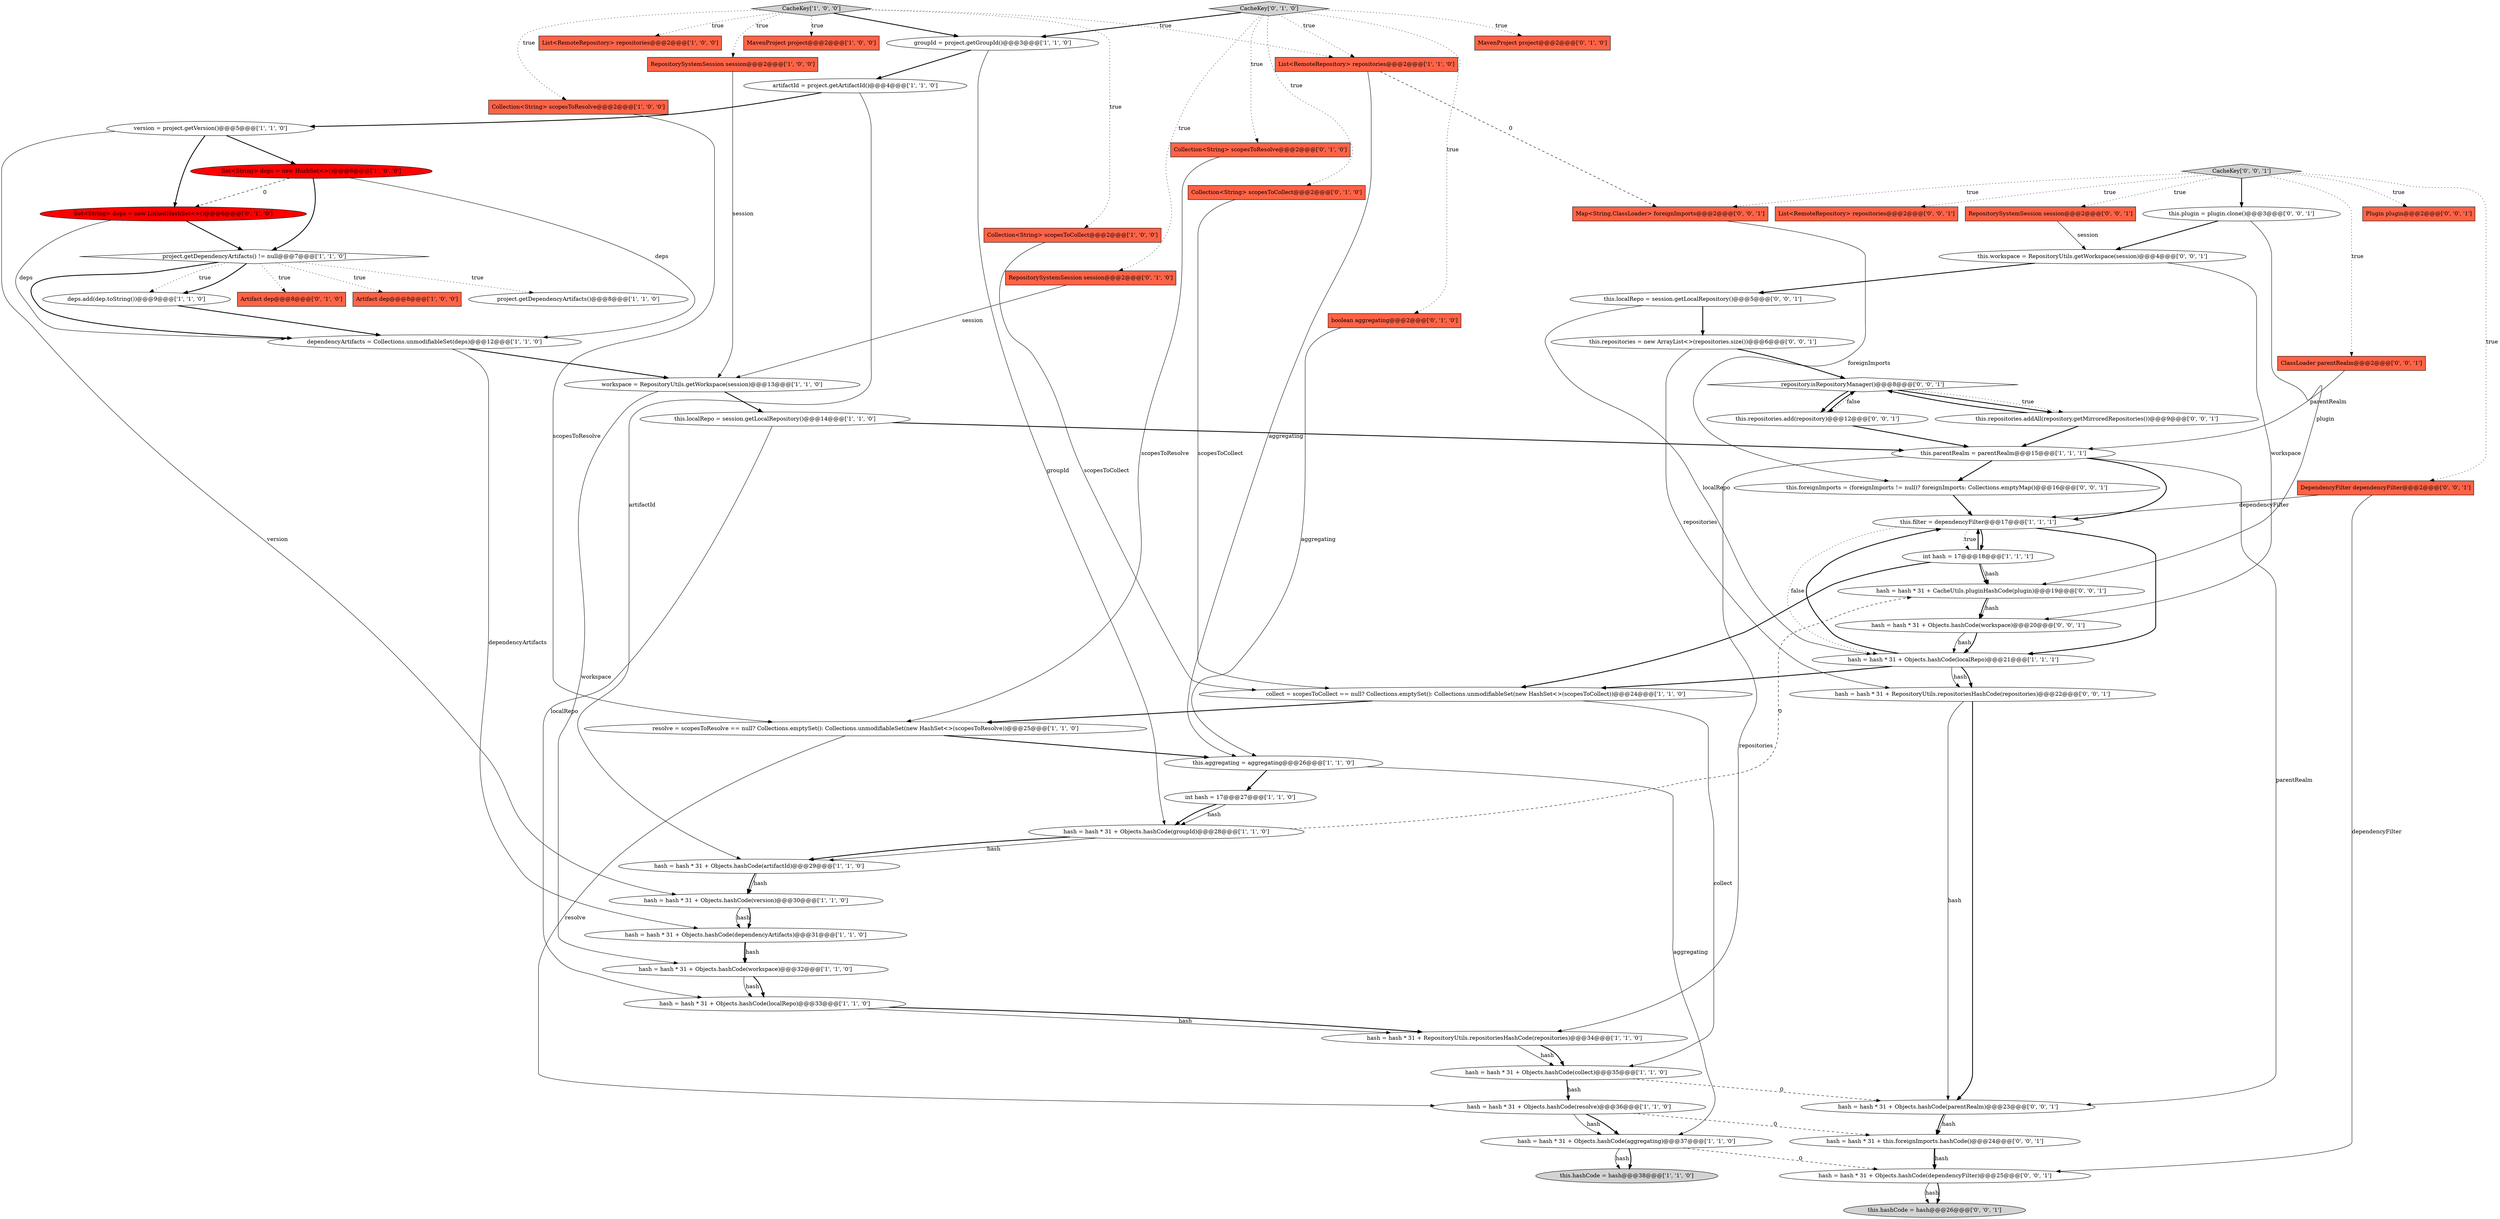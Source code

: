 digraph {
8 [style = filled, label = "List<RemoteRepository> repositories@@@2@@@['1', '0', '0']", fillcolor = tomato, shape = box image = "AAA0AAABBB1BBB"];
23 [style = filled, label = "hash = hash * 31 + Objects.hashCode(collect)@@@35@@@['1', '1', '0']", fillcolor = white, shape = ellipse image = "AAA0AAABBB1BBB"];
25 [style = filled, label = "RepositorySystemSession session@@@2@@@['1', '0', '0']", fillcolor = tomato, shape = box image = "AAA0AAABBB1BBB"];
16 [style = filled, label = "dependencyArtifacts = Collections.unmodifiableSet(deps)@@@12@@@['1', '1', '0']", fillcolor = white, shape = ellipse image = "AAA0AAABBB1BBB"];
2 [style = filled, label = "int hash = 17@@@18@@@['1', '1', '1']", fillcolor = white, shape = ellipse image = "AAA0AAABBB1BBB"];
12 [style = filled, label = "this.hashCode = hash@@@38@@@['1', '1', '0']", fillcolor = lightgray, shape = ellipse image = "AAA0AAABBB1BBB"];
40 [style = filled, label = "Artifact dep@@@8@@@['0', '1', '0']", fillcolor = tomato, shape = box image = "AAA0AAABBB2BBB"];
51 [style = filled, label = "this.repositories.addAll(repository.getMirroredRepositories())@@@9@@@['0', '0', '1']", fillcolor = white, shape = ellipse image = "AAA0AAABBB3BBB"];
31 [style = filled, label = "List<RemoteRepository> repositories@@@2@@@['1', '1', '0']", fillcolor = tomato, shape = box image = "AAA0AAABBB1BBB"];
58 [style = filled, label = "CacheKey['0', '0', '1']", fillcolor = lightgray, shape = diamond image = "AAA0AAABBB3BBB"];
24 [style = filled, label = "hash = hash * 31 + Objects.hashCode(aggregating)@@@37@@@['1', '1', '0']", fillcolor = white, shape = ellipse image = "AAA0AAABBB1BBB"];
28 [style = filled, label = "hash = hash * 31 + Objects.hashCode(workspace)@@@32@@@['1', '1', '0']", fillcolor = white, shape = ellipse image = "AAA0AAABBB1BBB"];
27 [style = filled, label = "hash = hash * 31 + Objects.hashCode(artifactId)@@@29@@@['1', '1', '0']", fillcolor = white, shape = ellipse image = "AAA0AAABBB1BBB"];
44 [style = filled, label = "RepositorySystemSession session@@@2@@@['0', '1', '0']", fillcolor = tomato, shape = box image = "AAA0AAABBB2BBB"];
21 [style = filled, label = "this.filter = dependencyFilter@@@17@@@['1', '1', '1']", fillcolor = white, shape = ellipse image = "AAA0AAABBB1BBB"];
5 [style = filled, label = "CacheKey['1', '0', '0']", fillcolor = lightgray, shape = diamond image = "AAA0AAABBB1BBB"];
39 [style = filled, label = "CacheKey['0', '1', '0']", fillcolor = lightgray, shape = diamond image = "AAA0AAABBB2BBB"];
46 [style = filled, label = "this.foreignImports = (foreignImports != null)? foreignImports: Collections.emptyMap()@@@16@@@['0', '0', '1']", fillcolor = white, shape = ellipse image = "AAA0AAABBB3BBB"];
47 [style = filled, label = "hash = hash * 31 + Objects.hashCode(workspace)@@@20@@@['0', '0', '1']", fillcolor = white, shape = ellipse image = "AAA0AAABBB3BBB"];
0 [style = filled, label = "Artifact dep@@@8@@@['1', '0', '0']", fillcolor = tomato, shape = box image = "AAA0AAABBB1BBB"];
66 [style = filled, label = "this.localRepo = session.getLocalRepository()@@@5@@@['0', '0', '1']", fillcolor = white, shape = ellipse image = "AAA0AAABBB3BBB"];
52 [style = filled, label = "this.repositories.add(repository)@@@12@@@['0', '0', '1']", fillcolor = white, shape = ellipse image = "AAA0AAABBB3BBB"];
55 [style = filled, label = "repository.isRepositoryManager()@@@8@@@['0', '0', '1']", fillcolor = white, shape = diamond image = "AAA0AAABBB3BBB"];
56 [style = filled, label = "hash = hash * 31 + Objects.hashCode(parentRealm)@@@23@@@['0', '0', '1']", fillcolor = white, shape = ellipse image = "AAA0AAABBB3BBB"];
49 [style = filled, label = "this.hashCode = hash@@@26@@@['0', '0', '1']", fillcolor = lightgray, shape = ellipse image = "AAA0AAABBB3BBB"];
13 [style = filled, label = "groupId = project.getGroupId()@@@3@@@['1', '1', '0']", fillcolor = white, shape = ellipse image = "AAA0AAABBB1BBB"];
14 [style = filled, label = "project.getDependencyArtifacts() != null@@@7@@@['1', '1', '0']", fillcolor = white, shape = diamond image = "AAA0AAABBB1BBB"];
18 [style = filled, label = "this.localRepo = session.getLocalRepository()@@@14@@@['1', '1', '0']", fillcolor = white, shape = ellipse image = "AAA0AAABBB1BBB"];
36 [style = filled, label = "resolve = scopesToResolve == null? Collections.emptySet(): Collections.unmodifiableSet(new HashSet<>(scopesToResolve))@@@25@@@['1', '1', '0']", fillcolor = white, shape = ellipse image = "AAA0AAABBB1BBB"];
50 [style = filled, label = "this.repositories = new ArrayList<>(repositories.size())@@@6@@@['0', '0', '1']", fillcolor = white, shape = ellipse image = "AAA0AAABBB3BBB"];
19 [style = filled, label = "project.getDependencyArtifacts()@@@8@@@['1', '1', '0']", fillcolor = white, shape = ellipse image = "AAA0AAABBB1BBB"];
64 [style = filled, label = "Map<String,ClassLoader> foreignImports@@@2@@@['0', '0', '1']", fillcolor = tomato, shape = box image = "AAA0AAABBB3BBB"];
22 [style = filled, label = "hash = hash * 31 + Objects.hashCode(localRepo)@@@33@@@['1', '1', '0']", fillcolor = white, shape = ellipse image = "AAA0AAABBB1BBB"];
3 [style = filled, label = "this.parentRealm = parentRealm@@@15@@@['1', '1', '1']", fillcolor = white, shape = ellipse image = "AAA0AAABBB1BBB"];
20 [style = filled, label = "Set<String> deps = new HashSet<>()@@@6@@@['1', '0', '0']", fillcolor = red, shape = ellipse image = "AAA1AAABBB1BBB"];
33 [style = filled, label = "artifactId = project.getArtifactId()@@@4@@@['1', '1', '0']", fillcolor = white, shape = ellipse image = "AAA0AAABBB1BBB"];
29 [style = filled, label = "Collection<String> scopesToResolve@@@2@@@['1', '0', '0']", fillcolor = tomato, shape = box image = "AAA0AAABBB1BBB"];
11 [style = filled, label = "hash = hash * 31 + Objects.hashCode(dependencyArtifacts)@@@31@@@['1', '1', '0']", fillcolor = white, shape = ellipse image = "AAA0AAABBB1BBB"];
30 [style = filled, label = "this.aggregating = aggregating@@@26@@@['1', '1', '0']", fillcolor = white, shape = ellipse image = "AAA0AAABBB1BBB"];
54 [style = filled, label = "DependencyFilter dependencyFilter@@@2@@@['0', '0', '1']", fillcolor = tomato, shape = box image = "AAA0AAABBB3BBB"];
7 [style = filled, label = "collect = scopesToCollect == null? Collections.emptySet(): Collections.unmodifiableSet(new HashSet<>(scopesToCollect))@@@24@@@['1', '1', '0']", fillcolor = white, shape = ellipse image = "AAA0AAABBB1BBB"];
34 [style = filled, label = "hash = hash * 31 + Objects.hashCode(groupId)@@@28@@@['1', '1', '0']", fillcolor = white, shape = ellipse image = "AAA0AAABBB1BBB"];
43 [style = filled, label = "Collection<String> scopesToCollect@@@2@@@['0', '1', '0']", fillcolor = tomato, shape = box image = "AAA0AAABBB2BBB"];
38 [style = filled, label = "boolean aggregating@@@2@@@['0', '1', '0']", fillcolor = tomato, shape = box image = "AAA0AAABBB2BBB"];
53 [style = filled, label = "this.plugin = plugin.clone()@@@3@@@['0', '0', '1']", fillcolor = white, shape = ellipse image = "AAA0AAABBB3BBB"];
63 [style = filled, label = "hash = hash * 31 + Objects.hashCode(dependencyFilter)@@@25@@@['0', '0', '1']", fillcolor = white, shape = ellipse image = "AAA0AAABBB3BBB"];
10 [style = filled, label = "Collection<String> scopesToCollect@@@2@@@['1', '0', '0']", fillcolor = tomato, shape = box image = "AAA0AAABBB1BBB"];
60 [style = filled, label = "hash = hash * 31 + RepositoryUtils.repositoriesHashCode(repositories)@@@22@@@['0', '0', '1']", fillcolor = white, shape = ellipse image = "AAA0AAABBB3BBB"];
32 [style = filled, label = "hash = hash * 31 + Objects.hashCode(version)@@@30@@@['1', '1', '0']", fillcolor = white, shape = ellipse image = "AAA0AAABBB1BBB"];
59 [style = filled, label = "Plugin plugin@@@2@@@['0', '0', '1']", fillcolor = tomato, shape = box image = "AAA0AAABBB3BBB"];
45 [style = filled, label = "this.workspace = RepositoryUtils.getWorkspace(session)@@@4@@@['0', '0', '1']", fillcolor = white, shape = ellipse image = "AAA0AAABBB3BBB"];
17 [style = filled, label = "workspace = RepositoryUtils.getWorkspace(session)@@@13@@@['1', '1', '0']", fillcolor = white, shape = ellipse image = "AAA0AAABBB1BBB"];
35 [style = filled, label = "version = project.getVersion()@@@5@@@['1', '1', '0']", fillcolor = white, shape = ellipse image = "AAA0AAABBB1BBB"];
9 [style = filled, label = "int hash = 17@@@27@@@['1', '1', '0']", fillcolor = white, shape = ellipse image = "AAA0AAABBB1BBB"];
26 [style = filled, label = "hash = hash * 31 + RepositoryUtils.repositoriesHashCode(repositories)@@@34@@@['1', '1', '0']", fillcolor = white, shape = ellipse image = "AAA0AAABBB1BBB"];
41 [style = filled, label = "Collection<String> scopesToResolve@@@2@@@['0', '1', '0']", fillcolor = tomato, shape = box image = "AAA0AAABBB2BBB"];
37 [style = filled, label = "Set<String> deps = new LinkedHashSet<>()@@@6@@@['0', '1', '0']", fillcolor = red, shape = ellipse image = "AAA1AAABBB2BBB"];
48 [style = filled, label = "hash = hash * 31 + this.foreignImports.hashCode()@@@24@@@['0', '0', '1']", fillcolor = white, shape = ellipse image = "AAA0AAABBB3BBB"];
57 [style = filled, label = "List<RemoteRepository> repositories@@@2@@@['0', '0', '1']", fillcolor = tomato, shape = box image = "AAA0AAABBB3BBB"];
61 [style = filled, label = "RepositorySystemSession session@@@2@@@['0', '0', '1']", fillcolor = tomato, shape = box image = "AAA0AAABBB3BBB"];
6 [style = filled, label = "MavenProject project@@@2@@@['1', '0', '0']", fillcolor = tomato, shape = box image = "AAA0AAABBB1BBB"];
15 [style = filled, label = "hash = hash * 31 + Objects.hashCode(localRepo)@@@21@@@['1', '1', '1']", fillcolor = white, shape = ellipse image = "AAA0AAABBB1BBB"];
1 [style = filled, label = "deps.add(dep.toString())@@@9@@@['1', '1', '0']", fillcolor = white, shape = ellipse image = "AAA0AAABBB1BBB"];
42 [style = filled, label = "MavenProject project@@@2@@@['0', '1', '0']", fillcolor = tomato, shape = box image = "AAA0AAABBB2BBB"];
62 [style = filled, label = "ClassLoader parentRealm@@@2@@@['0', '0', '1']", fillcolor = tomato, shape = box image = "AAA0AAABBB3BBB"];
4 [style = filled, label = "hash = hash * 31 + Objects.hashCode(resolve)@@@36@@@['1', '1', '0']", fillcolor = white, shape = ellipse image = "AAA0AAABBB1BBB"];
65 [style = filled, label = "hash = hash * 31 + CacheUtils.pluginHashCode(plugin)@@@19@@@['0', '0', '1']", fillcolor = white, shape = ellipse image = "AAA0AAABBB3BBB"];
41->36 [style = solid, label="scopesToResolve"];
18->3 [style = bold, label=""];
28->22 [style = solid, label="hash"];
27->32 [style = bold, label=""];
65->47 [style = bold, label=""];
14->19 [style = dotted, label="true"];
47->15 [style = solid, label="hash"];
14->0 [style = dotted, label="true"];
55->52 [style = dotted, label="false"];
15->21 [style = bold, label=""];
21->15 [style = bold, label=""];
44->17 [style = solid, label="session"];
4->24 [style = solid, label="hash"];
55->51 [style = bold, label=""];
52->55 [style = bold, label=""];
58->62 [style = dotted, label="true"];
31->30 [style = solid, label="aggregating"];
39->42 [style = dotted, label="true"];
20->37 [style = dashed, label="0"];
21->2 [style = bold, label=""];
63->49 [style = solid, label="hash"];
32->11 [style = solid, label="hash"];
46->21 [style = bold, label=""];
45->66 [style = bold, label=""];
45->47 [style = solid, label="workspace"];
31->64 [style = dashed, label="0"];
35->37 [style = bold, label=""];
50->55 [style = bold, label=""];
66->50 [style = bold, label=""];
61->45 [style = solid, label="session"];
3->26 [style = solid, label="repositories"];
26->23 [style = solid, label="hash"];
36->4 [style = solid, label="resolve"];
18->22 [style = solid, label="localRepo"];
21->15 [style = dotted, label="false"];
24->63 [style = dashed, label="0"];
5->29 [style = dotted, label="true"];
64->46 [style = solid, label="foreignImports"];
32->11 [style = bold, label=""];
23->4 [style = solid, label="hash"];
14->16 [style = bold, label=""];
48->63 [style = solid, label="hash"];
11->28 [style = bold, label=""];
3->46 [style = bold, label=""];
35->32 [style = solid, label="version"];
17->28 [style = solid, label="workspace"];
3->56 [style = solid, label="parentRealm"];
43->7 [style = solid, label="scopesToCollect"];
35->20 [style = bold, label=""];
58->54 [style = dotted, label="true"];
7->23 [style = solid, label="collect"];
5->6 [style = dotted, label="true"];
20->14 [style = bold, label=""];
16->17 [style = bold, label=""];
39->43 [style = dotted, label="true"];
22->26 [style = solid, label="hash"];
54->63 [style = solid, label="dependencyFilter"];
30->24 [style = solid, label="aggregating"];
50->60 [style = solid, label="repositories"];
36->30 [style = bold, label=""];
5->25 [style = dotted, label="true"];
1->16 [style = bold, label=""];
2->21 [style = bold, label=""];
39->44 [style = dotted, label="true"];
15->60 [style = solid, label="hash"];
56->48 [style = bold, label=""];
54->21 [style = solid, label="dependencyFilter"];
60->56 [style = solid, label="hash"];
14->1 [style = dotted, label="true"];
5->8 [style = dotted, label="true"];
60->56 [style = bold, label=""];
39->31 [style = dotted, label="true"];
22->26 [style = bold, label=""];
24->12 [style = bold, label=""];
4->24 [style = bold, label=""];
10->7 [style = solid, label="scopesToCollect"];
58->59 [style = dotted, label="true"];
39->13 [style = bold, label=""];
5->10 [style = dotted, label="true"];
5->31 [style = dotted, label="true"];
23->56 [style = dashed, label="0"];
21->2 [style = dotted, label="true"];
30->9 [style = bold, label=""];
33->27 [style = solid, label="artifactId"];
58->64 [style = dotted, label="true"];
56->48 [style = solid, label="hash"];
14->40 [style = dotted, label="true"];
58->53 [style = bold, label=""];
13->34 [style = solid, label="groupId"];
5->13 [style = bold, label=""];
37->16 [style = solid, label="deps"];
16->11 [style = solid, label="dependencyArtifacts"];
27->32 [style = solid, label="hash"];
3->21 [style = bold, label=""];
24->12 [style = solid, label="hash"];
55->52 [style = bold, label=""];
58->61 [style = dotted, label="true"];
4->48 [style = dashed, label="0"];
28->22 [style = bold, label=""];
7->36 [style = bold, label=""];
38->30 [style = solid, label="aggregating"];
66->15 [style = solid, label="localRepo"];
62->3 [style = solid, label="parentRealm"];
15->60 [style = bold, label=""];
33->35 [style = bold, label=""];
25->17 [style = solid, label="session"];
11->28 [style = solid, label="hash"];
47->15 [style = bold, label=""];
15->7 [style = bold, label=""];
65->47 [style = solid, label="hash"];
58->57 [style = dotted, label="true"];
39->38 [style = dotted, label="true"];
63->49 [style = bold, label=""];
9->34 [style = solid, label="hash"];
23->4 [style = bold, label=""];
29->36 [style = solid, label="scopesToResolve"];
14->1 [style = bold, label=""];
51->3 [style = bold, label=""];
2->65 [style = solid, label="hash"];
37->14 [style = bold, label=""];
20->16 [style = solid, label="deps"];
51->55 [style = bold, label=""];
53->65 [style = solid, label="plugin"];
39->41 [style = dotted, label="true"];
26->23 [style = bold, label=""];
34->27 [style = solid, label="hash"];
48->63 [style = bold, label=""];
55->51 [style = dotted, label="true"];
52->3 [style = bold, label=""];
2->65 [style = bold, label=""];
2->7 [style = bold, label=""];
13->33 [style = bold, label=""];
34->65 [style = dashed, label="0"];
53->45 [style = bold, label=""];
17->18 [style = bold, label=""];
34->27 [style = bold, label=""];
9->34 [style = bold, label=""];
}
